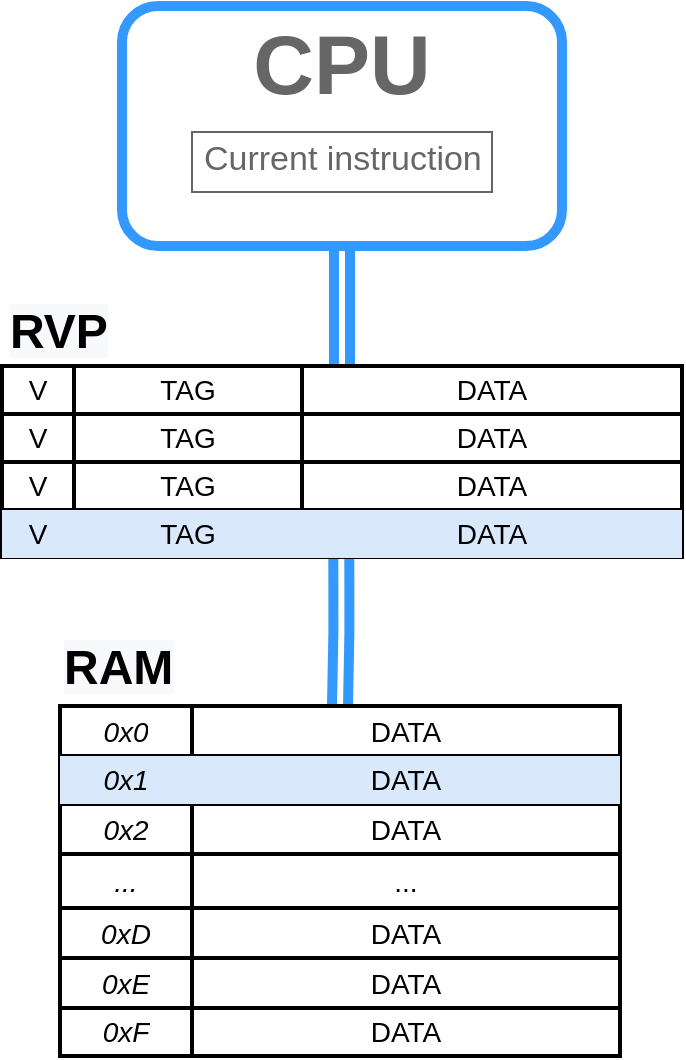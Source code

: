 <mxfile version="16.4.5" type="device"><diagram id="piDafpqhtRUU5qUU-vj8" name="Page-1"><mxGraphModel dx="2031" dy="1007" grid="1" gridSize="10" guides="1" tooltips="1" connect="1" arrows="1" fold="1" page="1" pageScale="1" pageWidth="827" pageHeight="1169" math="0" shadow="0"><root><mxCell id="0"/><mxCell id="1" parent="0"/><mxCell id="JVOF7DBvnK_IMMGVgN5s-132" style="edgeStyle=orthogonalEdgeStyle;shape=link;rounded=0;orthogonalLoop=1;jettySize=auto;html=1;fontSize=14;endArrow=none;endFill=0;strokeColor=#3399FF;strokeWidth=5;entryX=0.5;entryY=0;entryDx=0;entryDy=0;" parent="1" source="JVOF7DBvnK_IMMGVgN5s-6" target="JVOF7DBvnK_IMMGVgN5s-94" edge="1"><mxGeometry relative="1" as="geometry"><mxPoint x="180" y="120" as="targetPoint"/></mxGeometry></mxCell><mxCell id="JVOF7DBvnK_IMMGVgN5s-6" value="" style="rounded=1;whiteSpace=wrap;html=1;fontFamily=Helvetica;fontSize=38;fontColor=#4C0099;align=left;verticalAlign=middle;strokeWidth=5;strokeColor=#3399FF;" parent="1" vertex="1"><mxGeometry x="304" y="40" width="220" height="120.0" as="geometry"/></mxCell><mxCell id="JVOF7DBvnK_IMMGVgN5s-7" value="Current instruction" style="strokeWidth=1;shadow=0;dashed=0;align=center;html=1;shape=mxgraph.mockup.text.textBox;fontColor=#666666;align=left;fontSize=17;spacingLeft=4;spacingTop=-3;strokeColor=#666666;mainText=;fontFamily=Helvetica;" parent="1" vertex="1"><mxGeometry x="339" y="103" width="150" height="30.0" as="geometry"/></mxCell><mxCell id="JVOF7DBvnK_IMMGVgN5s-8" value="&lt;b style=&quot;font-size: 42px&quot;&gt;&lt;font color=&quot;#666666&quot;&gt;CPU&lt;/font&gt;&lt;/b&gt;" style="text;html=1;strokeColor=none;fillColor=none;align=center;verticalAlign=middle;whiteSpace=wrap;rounded=0;fontFamily=Helvetica;fontSize=42;fontColor=#000000;" parent="1" vertex="1"><mxGeometry x="319" y="49" width="190" height="41" as="geometry"/></mxCell><mxCell id="JVOF7DBvnK_IMMGVgN5s-9" style="edgeStyle=orthogonalEdgeStyle;rounded=0;orthogonalLoop=1;jettySize=auto;html=1;fontFamily=Helvetica;fontSize=38;fontColor=#000000;shape=link;strokeWidth=5;targetPerimeterSpacing=0;endSize=6;strokeColor=#3399FF;entryX=0.5;entryY=0;entryDx=0;entryDy=0;exitX=0.499;exitY=1.01;exitDx=0;exitDy=0;exitPerimeter=0;" parent="1" source="JVOF7DBvnK_IMMGVgN5s-115" target="JVOF7DBvnK_IMMGVgN5s-66" edge="1"><mxGeometry relative="1" as="geometry"><mxPoint x="414" y="310" as="sourcePoint"/><mxPoint x="452" y="628" as="targetPoint"/></mxGeometry></mxCell><mxCell id="JVOF7DBvnK_IMMGVgN5s-66" value="" style="shape=table;html=1;whiteSpace=wrap;startSize=0;container=1;collapsible=0;childLayout=tableLayout;fontSize=14;strokeColor=default;strokeWidth=2;fillColor=default;gradientColor=none;" parent="1" vertex="1"><mxGeometry x="273" y="390" width="280" height="175" as="geometry"/></mxCell><mxCell id="JVOF7DBvnK_IMMGVgN5s-88" style="shape=partialRectangle;html=1;whiteSpace=wrap;collapsible=0;dropTarget=0;pointerEvents=0;fillColor=none;top=0;left=0;bottom=0;right=0;points=[[0,0.5],[1,0.5]];portConstraint=eastwest;fontSize=14;strokeColor=default;strokeWidth=2;" parent="JVOF7DBvnK_IMMGVgN5s-66" vertex="1"><mxGeometry width="280" height="25" as="geometry"/></mxCell><mxCell id="JVOF7DBvnK_IMMGVgN5s-89" value="0x0" style="shape=partialRectangle;html=1;whiteSpace=wrap;connectable=0;fillColor=none;top=0;left=0;bottom=0;right=0;overflow=hidden;pointerEvents=1;fontSize=14;strokeColor=default;strokeWidth=2;fontStyle=2" parent="JVOF7DBvnK_IMMGVgN5s-88" vertex="1"><mxGeometry width="66" height="25" as="geometry"><mxRectangle width="66" height="25" as="alternateBounds"/></mxGeometry></mxCell><mxCell id="JVOF7DBvnK_IMMGVgN5s-90" value="DATA" style="shape=partialRectangle;html=1;whiteSpace=wrap;connectable=0;fillColor=none;top=0;left=0;bottom=0;right=0;overflow=hidden;pointerEvents=1;fontSize=14;strokeColor=default;strokeWidth=2;" parent="JVOF7DBvnK_IMMGVgN5s-88" vertex="1"><mxGeometry x="66" width="214" height="25" as="geometry"><mxRectangle width="214" height="25" as="alternateBounds"/></mxGeometry></mxCell><mxCell id="JVOF7DBvnK_IMMGVgN5s-85" style="shape=partialRectangle;html=1;whiteSpace=wrap;collapsible=0;dropTarget=0;pointerEvents=0;fillColor=none;top=0;left=0;bottom=0;right=0;points=[[0,0.5],[1,0.5]];portConstraint=eastwest;fontSize=14;strokeColor=default;strokeWidth=2;" parent="JVOF7DBvnK_IMMGVgN5s-66" vertex="1"><mxGeometry y="25" width="280" height="24" as="geometry"/></mxCell><mxCell id="JVOF7DBvnK_IMMGVgN5s-86" value="0x1" style="shape=partialRectangle;html=1;whiteSpace=wrap;connectable=0;fillColor=#dae8fc;top=0;left=0;bottom=0;right=0;overflow=hidden;pointerEvents=1;fontSize=14;strokeColor=#6c8ebf;strokeWidth=2;fontStyle=2" parent="JVOF7DBvnK_IMMGVgN5s-85" vertex="1"><mxGeometry width="66" height="24" as="geometry"><mxRectangle width="66" height="24" as="alternateBounds"/></mxGeometry></mxCell><mxCell id="JVOF7DBvnK_IMMGVgN5s-87" value="DATA" style="shape=partialRectangle;html=1;whiteSpace=wrap;connectable=0;fillColor=#dae8fc;top=0;left=0;bottom=0;right=0;overflow=hidden;pointerEvents=1;fontSize=14;strokeColor=#6c8ebf;strokeWidth=2;" parent="JVOF7DBvnK_IMMGVgN5s-85" vertex="1"><mxGeometry x="66" width="214" height="24" as="geometry"><mxRectangle width="214" height="24" as="alternateBounds"/></mxGeometry></mxCell><mxCell id="JVOF7DBvnK_IMMGVgN5s-82" style="shape=partialRectangle;html=1;whiteSpace=wrap;collapsible=0;dropTarget=0;pointerEvents=0;fillColor=none;top=0;left=0;bottom=0;right=0;points=[[0,0.5],[1,0.5]];portConstraint=eastwest;fontSize=14;strokeColor=default;strokeWidth=2;" parent="JVOF7DBvnK_IMMGVgN5s-66" vertex="1"><mxGeometry y="49" width="280" height="25" as="geometry"/></mxCell><mxCell id="JVOF7DBvnK_IMMGVgN5s-83" value="0x2" style="shape=partialRectangle;html=1;whiteSpace=wrap;connectable=0;fillColor=none;top=0;left=0;bottom=0;right=0;overflow=hidden;pointerEvents=1;fontSize=14;strokeColor=default;strokeWidth=2;fontStyle=2" parent="JVOF7DBvnK_IMMGVgN5s-82" vertex="1"><mxGeometry width="66" height="25" as="geometry"><mxRectangle width="66" height="25" as="alternateBounds"/></mxGeometry></mxCell><mxCell id="JVOF7DBvnK_IMMGVgN5s-84" value="&lt;span&gt;DATA&lt;/span&gt;" style="shape=partialRectangle;html=1;whiteSpace=wrap;connectable=0;fillColor=none;top=0;left=0;bottom=0;right=0;overflow=hidden;pointerEvents=1;fontSize=14;strokeColor=default;strokeWidth=2;" parent="JVOF7DBvnK_IMMGVgN5s-82" vertex="1"><mxGeometry x="66" width="214" height="25" as="geometry"><mxRectangle width="214" height="25" as="alternateBounds"/></mxGeometry></mxCell><mxCell id="JVOF7DBvnK_IMMGVgN5s-79" style="shape=partialRectangle;html=1;whiteSpace=wrap;collapsible=0;dropTarget=0;pointerEvents=0;fillColor=none;top=0;left=0;bottom=0;right=0;points=[[0,0.5],[1,0.5]];portConstraint=eastwest;fontSize=14;strokeColor=default;strokeWidth=2;" parent="JVOF7DBvnK_IMMGVgN5s-66" vertex="1"><mxGeometry y="74" width="280" height="27" as="geometry"/></mxCell><mxCell id="JVOF7DBvnK_IMMGVgN5s-80" value="..." style="shape=partialRectangle;html=1;whiteSpace=wrap;connectable=0;fillColor=none;top=0;left=0;bottom=0;right=0;overflow=hidden;pointerEvents=1;fontSize=14;strokeColor=default;strokeWidth=2;fontStyle=2" parent="JVOF7DBvnK_IMMGVgN5s-79" vertex="1"><mxGeometry width="66" height="27" as="geometry"><mxRectangle width="66" height="27" as="alternateBounds"/></mxGeometry></mxCell><mxCell id="JVOF7DBvnK_IMMGVgN5s-81" value="&lt;span&gt;...&lt;/span&gt;" style="shape=partialRectangle;html=1;whiteSpace=wrap;connectable=0;fillColor=none;top=0;left=0;bottom=0;right=0;overflow=hidden;pointerEvents=1;fontSize=14;strokeColor=default;strokeWidth=2;" parent="JVOF7DBvnK_IMMGVgN5s-79" vertex="1"><mxGeometry x="66" width="214" height="27" as="geometry"><mxRectangle width="214" height="27" as="alternateBounds"/></mxGeometry></mxCell><mxCell id="JVOF7DBvnK_IMMGVgN5s-67" value="" style="shape=partialRectangle;html=1;whiteSpace=wrap;collapsible=0;dropTarget=0;pointerEvents=0;fillColor=none;top=0;left=0;bottom=0;right=0;points=[[0,0.5],[1,0.5]];portConstraint=eastwest;fontSize=14;strokeColor=default;strokeWidth=2;" parent="JVOF7DBvnK_IMMGVgN5s-66" vertex="1"><mxGeometry y="101" width="280" height="25" as="geometry"/></mxCell><mxCell id="JVOF7DBvnK_IMMGVgN5s-68" value="0xD" style="shape=partialRectangle;html=1;whiteSpace=wrap;connectable=0;fillColor=none;top=0;left=0;bottom=0;right=0;overflow=hidden;pointerEvents=1;fontSize=14;strokeColor=default;strokeWidth=2;fontStyle=2" parent="JVOF7DBvnK_IMMGVgN5s-67" vertex="1"><mxGeometry width="66" height="25" as="geometry"><mxRectangle width="66" height="25" as="alternateBounds"/></mxGeometry></mxCell><mxCell id="JVOF7DBvnK_IMMGVgN5s-69" value="&lt;span&gt;DATA&lt;/span&gt;" style="shape=partialRectangle;html=1;whiteSpace=wrap;connectable=0;fillColor=none;top=0;left=0;bottom=0;right=0;overflow=hidden;pointerEvents=1;fontSize=14;strokeColor=default;strokeWidth=2;" parent="JVOF7DBvnK_IMMGVgN5s-67" vertex="1"><mxGeometry x="66" width="214" height="25" as="geometry"><mxRectangle width="214" height="25" as="alternateBounds"/></mxGeometry></mxCell><mxCell id="JVOF7DBvnK_IMMGVgN5s-71" value="" style="shape=partialRectangle;html=1;whiteSpace=wrap;collapsible=0;dropTarget=0;pointerEvents=0;fillColor=none;top=0;left=0;bottom=0;right=0;points=[[0,0.5],[1,0.5]];portConstraint=eastwest;fontSize=14;strokeColor=default;strokeWidth=2;" parent="JVOF7DBvnK_IMMGVgN5s-66" vertex="1"><mxGeometry y="126" width="280" height="25" as="geometry"/></mxCell><mxCell id="JVOF7DBvnK_IMMGVgN5s-72" value="0xE" style="shape=partialRectangle;html=1;whiteSpace=wrap;connectable=0;fillColor=none;top=0;left=0;bottom=0;right=0;overflow=hidden;pointerEvents=1;fontSize=14;strokeColor=default;strokeWidth=2;fontStyle=2" parent="JVOF7DBvnK_IMMGVgN5s-71" vertex="1"><mxGeometry width="66" height="25" as="geometry"><mxRectangle width="66" height="25" as="alternateBounds"/></mxGeometry></mxCell><mxCell id="JVOF7DBvnK_IMMGVgN5s-73" value="&lt;span&gt;DATA&lt;/span&gt;" style="shape=partialRectangle;html=1;whiteSpace=wrap;connectable=0;fillColor=none;top=0;left=0;bottom=0;right=0;overflow=hidden;pointerEvents=1;fontSize=14;strokeColor=default;strokeWidth=2;" parent="JVOF7DBvnK_IMMGVgN5s-71" vertex="1"><mxGeometry x="66" width="214" height="25" as="geometry"><mxRectangle width="214" height="25" as="alternateBounds"/></mxGeometry></mxCell><mxCell id="JVOF7DBvnK_IMMGVgN5s-75" value="" style="shape=partialRectangle;html=1;whiteSpace=wrap;collapsible=0;dropTarget=0;pointerEvents=0;fillColor=none;top=0;left=0;bottom=0;right=0;points=[[0,0.5],[1,0.5]];portConstraint=eastwest;fontSize=14;strokeColor=default;strokeWidth=2;" parent="JVOF7DBvnK_IMMGVgN5s-66" vertex="1"><mxGeometry y="151" width="280" height="24" as="geometry"/></mxCell><mxCell id="JVOF7DBvnK_IMMGVgN5s-76" value="0xF" style="shape=partialRectangle;html=1;whiteSpace=wrap;connectable=0;fillColor=none;top=0;left=0;bottom=0;right=0;overflow=hidden;pointerEvents=1;fontSize=14;strokeColor=default;strokeWidth=2;fontStyle=2" parent="JVOF7DBvnK_IMMGVgN5s-75" vertex="1"><mxGeometry width="66" height="24" as="geometry"><mxRectangle width="66" height="24" as="alternateBounds"/></mxGeometry></mxCell><mxCell id="JVOF7DBvnK_IMMGVgN5s-77" value="&lt;span&gt;DATA&lt;/span&gt;" style="shape=partialRectangle;html=1;whiteSpace=wrap;connectable=0;fillColor=none;top=0;left=0;bottom=0;right=0;overflow=hidden;pointerEvents=1;fontSize=14;strokeColor=default;strokeWidth=2;" parent="JVOF7DBvnK_IMMGVgN5s-75" vertex="1"><mxGeometry x="66" width="214" height="24" as="geometry"><mxRectangle width="214" height="24" as="alternateBounds"/></mxGeometry></mxCell><mxCell id="JVOF7DBvnK_IMMGVgN5s-91" value="&lt;span style=&quot;color: rgb(0, 0, 0); font-family: helvetica; font-size: 24px; font-style: normal; font-weight: 700; letter-spacing: normal; text-align: center; text-indent: 0px; text-transform: none; word-spacing: 0px; background-color: rgb(248, 249, 250); display: inline; float: none;&quot;&gt;RAM&lt;/span&gt;" style="text;whiteSpace=wrap;html=1;fontSize=14;" parent="1" vertex="1"><mxGeometry x="273" y="350" width="281" height="40" as="geometry"/></mxCell><mxCell id="JVOF7DBvnK_IMMGVgN5s-94" value="" style="shape=table;html=1;whiteSpace=wrap;startSize=0;container=1;collapsible=0;childLayout=tableLayout;fontSize=14;strokeColor=default;strokeWidth=2;fillColor=none;gradientColor=none;" parent="1" vertex="1"><mxGeometry x="244" y="220" width="340" height="95.5" as="geometry"/></mxCell><mxCell id="JVOF7DBvnK_IMMGVgN5s-119" style="shape=partialRectangle;html=1;whiteSpace=wrap;collapsible=0;dropTarget=0;pointerEvents=0;fillColor=none;top=0;left=0;bottom=0;right=0;points=[[0,0.5],[1,0.5]];portConstraint=eastwest;fontSize=14;strokeColor=default;strokeWidth=2;" parent="JVOF7DBvnK_IMMGVgN5s-94" vertex="1"><mxGeometry width="340" height="24" as="geometry"/></mxCell><mxCell id="JVOF7DBvnK_IMMGVgN5s-120" value="V" style="shape=partialRectangle;html=1;whiteSpace=wrap;connectable=0;fillColor=none;top=0;left=0;bottom=0;right=0;overflow=hidden;pointerEvents=1;fontSize=14;strokeColor=default;strokeWidth=2;" parent="JVOF7DBvnK_IMMGVgN5s-119" vertex="1"><mxGeometry width="36" height="24" as="geometry"><mxRectangle width="36" height="24" as="alternateBounds"/></mxGeometry></mxCell><mxCell id="JVOF7DBvnK_IMMGVgN5s-121" value="TAG" style="shape=partialRectangle;html=1;whiteSpace=wrap;connectable=0;fillColor=none;top=0;left=0;bottom=0;right=0;overflow=hidden;pointerEvents=1;fontSize=14;strokeColor=default;strokeWidth=2;" parent="JVOF7DBvnK_IMMGVgN5s-119" vertex="1"><mxGeometry x="36" width="114" height="24" as="geometry"><mxRectangle width="114" height="24" as="alternateBounds"/></mxGeometry></mxCell><mxCell id="JVOF7DBvnK_IMMGVgN5s-122" value="DATA" style="shape=partialRectangle;html=1;whiteSpace=wrap;connectable=0;fillColor=none;top=0;left=0;bottom=0;right=0;overflow=hidden;pointerEvents=1;fontSize=14;strokeColor=default;strokeWidth=2;" parent="JVOF7DBvnK_IMMGVgN5s-119" vertex="1"><mxGeometry x="150" width="190" height="24" as="geometry"><mxRectangle width="190" height="24" as="alternateBounds"/></mxGeometry></mxCell><mxCell id="JVOF7DBvnK_IMMGVgN5s-172" style="shape=partialRectangle;html=1;whiteSpace=wrap;collapsible=0;dropTarget=0;pointerEvents=0;fillColor=none;top=0;left=0;bottom=0;right=0;points=[[0,0.5],[1,0.5]];portConstraint=eastwest;fontSize=14;strokeColor=default;strokeWidth=2;" parent="JVOF7DBvnK_IMMGVgN5s-94" vertex="1"><mxGeometry y="24" width="340" height="24" as="geometry"/></mxCell><mxCell id="JVOF7DBvnK_IMMGVgN5s-174" value="V" style="shape=partialRectangle;html=1;whiteSpace=wrap;connectable=0;fillColor=none;top=0;left=0;bottom=0;right=0;overflow=hidden;pointerEvents=1;fontSize=14;strokeColor=default;strokeWidth=2;" parent="JVOF7DBvnK_IMMGVgN5s-172" vertex="1"><mxGeometry width="36" height="24" as="geometry"><mxRectangle width="36" height="24" as="alternateBounds"/></mxGeometry></mxCell><mxCell id="JVOF7DBvnK_IMMGVgN5s-175" value="TAG" style="shape=partialRectangle;html=1;whiteSpace=wrap;connectable=0;fillColor=none;top=0;left=0;bottom=0;right=0;overflow=hidden;pointerEvents=1;fontSize=14;strokeColor=default;strokeWidth=2;" parent="JVOF7DBvnK_IMMGVgN5s-172" vertex="1"><mxGeometry x="36" width="114" height="24" as="geometry"><mxRectangle width="114" height="24" as="alternateBounds"/></mxGeometry></mxCell><mxCell id="JVOF7DBvnK_IMMGVgN5s-176" value="DATA" style="shape=partialRectangle;html=1;whiteSpace=wrap;connectable=0;fillColor=none;top=0;left=0;bottom=0;right=0;overflow=hidden;pointerEvents=1;fontSize=14;strokeColor=default;strokeWidth=2;" parent="JVOF7DBvnK_IMMGVgN5s-172" vertex="1"><mxGeometry x="150" width="190" height="24" as="geometry"><mxRectangle width="190" height="24" as="alternateBounds"/></mxGeometry></mxCell><mxCell id="JVOF7DBvnK_IMMGVgN5s-167" style="shape=partialRectangle;html=1;whiteSpace=wrap;collapsible=0;dropTarget=0;pointerEvents=0;fillColor=none;top=0;left=0;bottom=0;right=0;points=[[0,0.5],[1,0.5]];portConstraint=eastwest;fontSize=14;strokeColor=default;strokeWidth=2;" parent="JVOF7DBvnK_IMMGVgN5s-94" vertex="1"><mxGeometry y="48" width="340" height="24" as="geometry"/></mxCell><mxCell id="JVOF7DBvnK_IMMGVgN5s-169" value="V" style="shape=partialRectangle;html=1;whiteSpace=wrap;connectable=0;fillColor=none;top=0;left=0;bottom=0;right=0;overflow=hidden;pointerEvents=1;fontSize=14;strokeColor=default;strokeWidth=2;" parent="JVOF7DBvnK_IMMGVgN5s-167" vertex="1"><mxGeometry width="36" height="24" as="geometry"><mxRectangle width="36" height="24" as="alternateBounds"/></mxGeometry></mxCell><mxCell id="JVOF7DBvnK_IMMGVgN5s-170" value="TAG" style="shape=partialRectangle;html=1;whiteSpace=wrap;connectable=0;fillColor=none;top=0;left=0;bottom=0;right=0;overflow=hidden;pointerEvents=1;fontSize=14;strokeColor=default;strokeWidth=2;" parent="JVOF7DBvnK_IMMGVgN5s-167" vertex="1"><mxGeometry x="36" width="114" height="24" as="geometry"><mxRectangle width="114" height="24" as="alternateBounds"/></mxGeometry></mxCell><mxCell id="JVOF7DBvnK_IMMGVgN5s-171" value="DATA" style="shape=partialRectangle;html=1;whiteSpace=wrap;connectable=0;fillColor=none;top=0;left=0;bottom=0;right=0;overflow=hidden;pointerEvents=1;fontSize=14;strokeColor=default;strokeWidth=2;" parent="JVOF7DBvnK_IMMGVgN5s-167" vertex="1"><mxGeometry x="150" width="190" height="24" as="geometry"><mxRectangle width="190" height="24" as="alternateBounds"/></mxGeometry></mxCell><mxCell id="JVOF7DBvnK_IMMGVgN5s-115" style="shape=partialRectangle;html=1;whiteSpace=wrap;collapsible=0;dropTarget=0;pointerEvents=0;fillColor=none;top=0;left=0;bottom=0;right=0;points=[[0,0.5],[1,0.5]];portConstraint=eastwest;fontSize=14;strokeColor=default;strokeWidth=2;" parent="JVOF7DBvnK_IMMGVgN5s-94" vertex="1"><mxGeometry y="72" width="340" height="24" as="geometry"/></mxCell><mxCell id="JVOF7DBvnK_IMMGVgN5s-116" value="V" style="shape=partialRectangle;html=1;whiteSpace=wrap;connectable=0;fillColor=#dae8fc;top=0;left=0;bottom=0;right=0;overflow=hidden;pointerEvents=1;fontSize=14;strokeColor=#6c8ebf;strokeWidth=2;" parent="JVOF7DBvnK_IMMGVgN5s-115" vertex="1"><mxGeometry width="36" height="24" as="geometry"><mxRectangle width="36" height="24" as="alternateBounds"/></mxGeometry></mxCell><mxCell id="JVOF7DBvnK_IMMGVgN5s-117" value="TAG" style="shape=partialRectangle;html=1;whiteSpace=wrap;connectable=0;fillColor=#dae8fc;top=0;left=0;bottom=0;right=0;overflow=hidden;pointerEvents=1;fontSize=14;strokeColor=#6c8ebf;strokeWidth=2;" parent="JVOF7DBvnK_IMMGVgN5s-115" vertex="1"><mxGeometry x="36" width="114" height="24" as="geometry"><mxRectangle width="114" height="24" as="alternateBounds"/></mxGeometry></mxCell><mxCell id="JVOF7DBvnK_IMMGVgN5s-118" value="DATA" style="shape=partialRectangle;html=1;whiteSpace=wrap;connectable=0;fillColor=#dae8fc;top=0;left=0;bottom=0;right=0;overflow=hidden;pointerEvents=1;fontSize=14;strokeColor=#6c8ebf;strokeWidth=2;" parent="JVOF7DBvnK_IMMGVgN5s-115" vertex="1"><mxGeometry x="150" width="190" height="24" as="geometry"><mxRectangle width="190" height="24" as="alternateBounds"/></mxGeometry></mxCell><mxCell id="JVOF7DBvnK_IMMGVgN5s-130" value="&lt;span style=&quot;color: rgb(0 , 0 , 0) ; font-family: &amp;#34;helvetica&amp;#34; ; font-size: 24px ; font-style: normal ; font-weight: 700 ; letter-spacing: normal ; text-align: center ; text-indent: 0px ; text-transform: none ; word-spacing: 0px ; background-color: rgb(248 , 249 , 250) ; display: inline ; float: none&quot;&gt;RVP&lt;/span&gt;" style="text;whiteSpace=wrap;html=1;fontSize=14;" parent="1" vertex="1"><mxGeometry x="246" y="182" width="336" height="38" as="geometry"/></mxCell></root></mxGraphModel></diagram></mxfile>